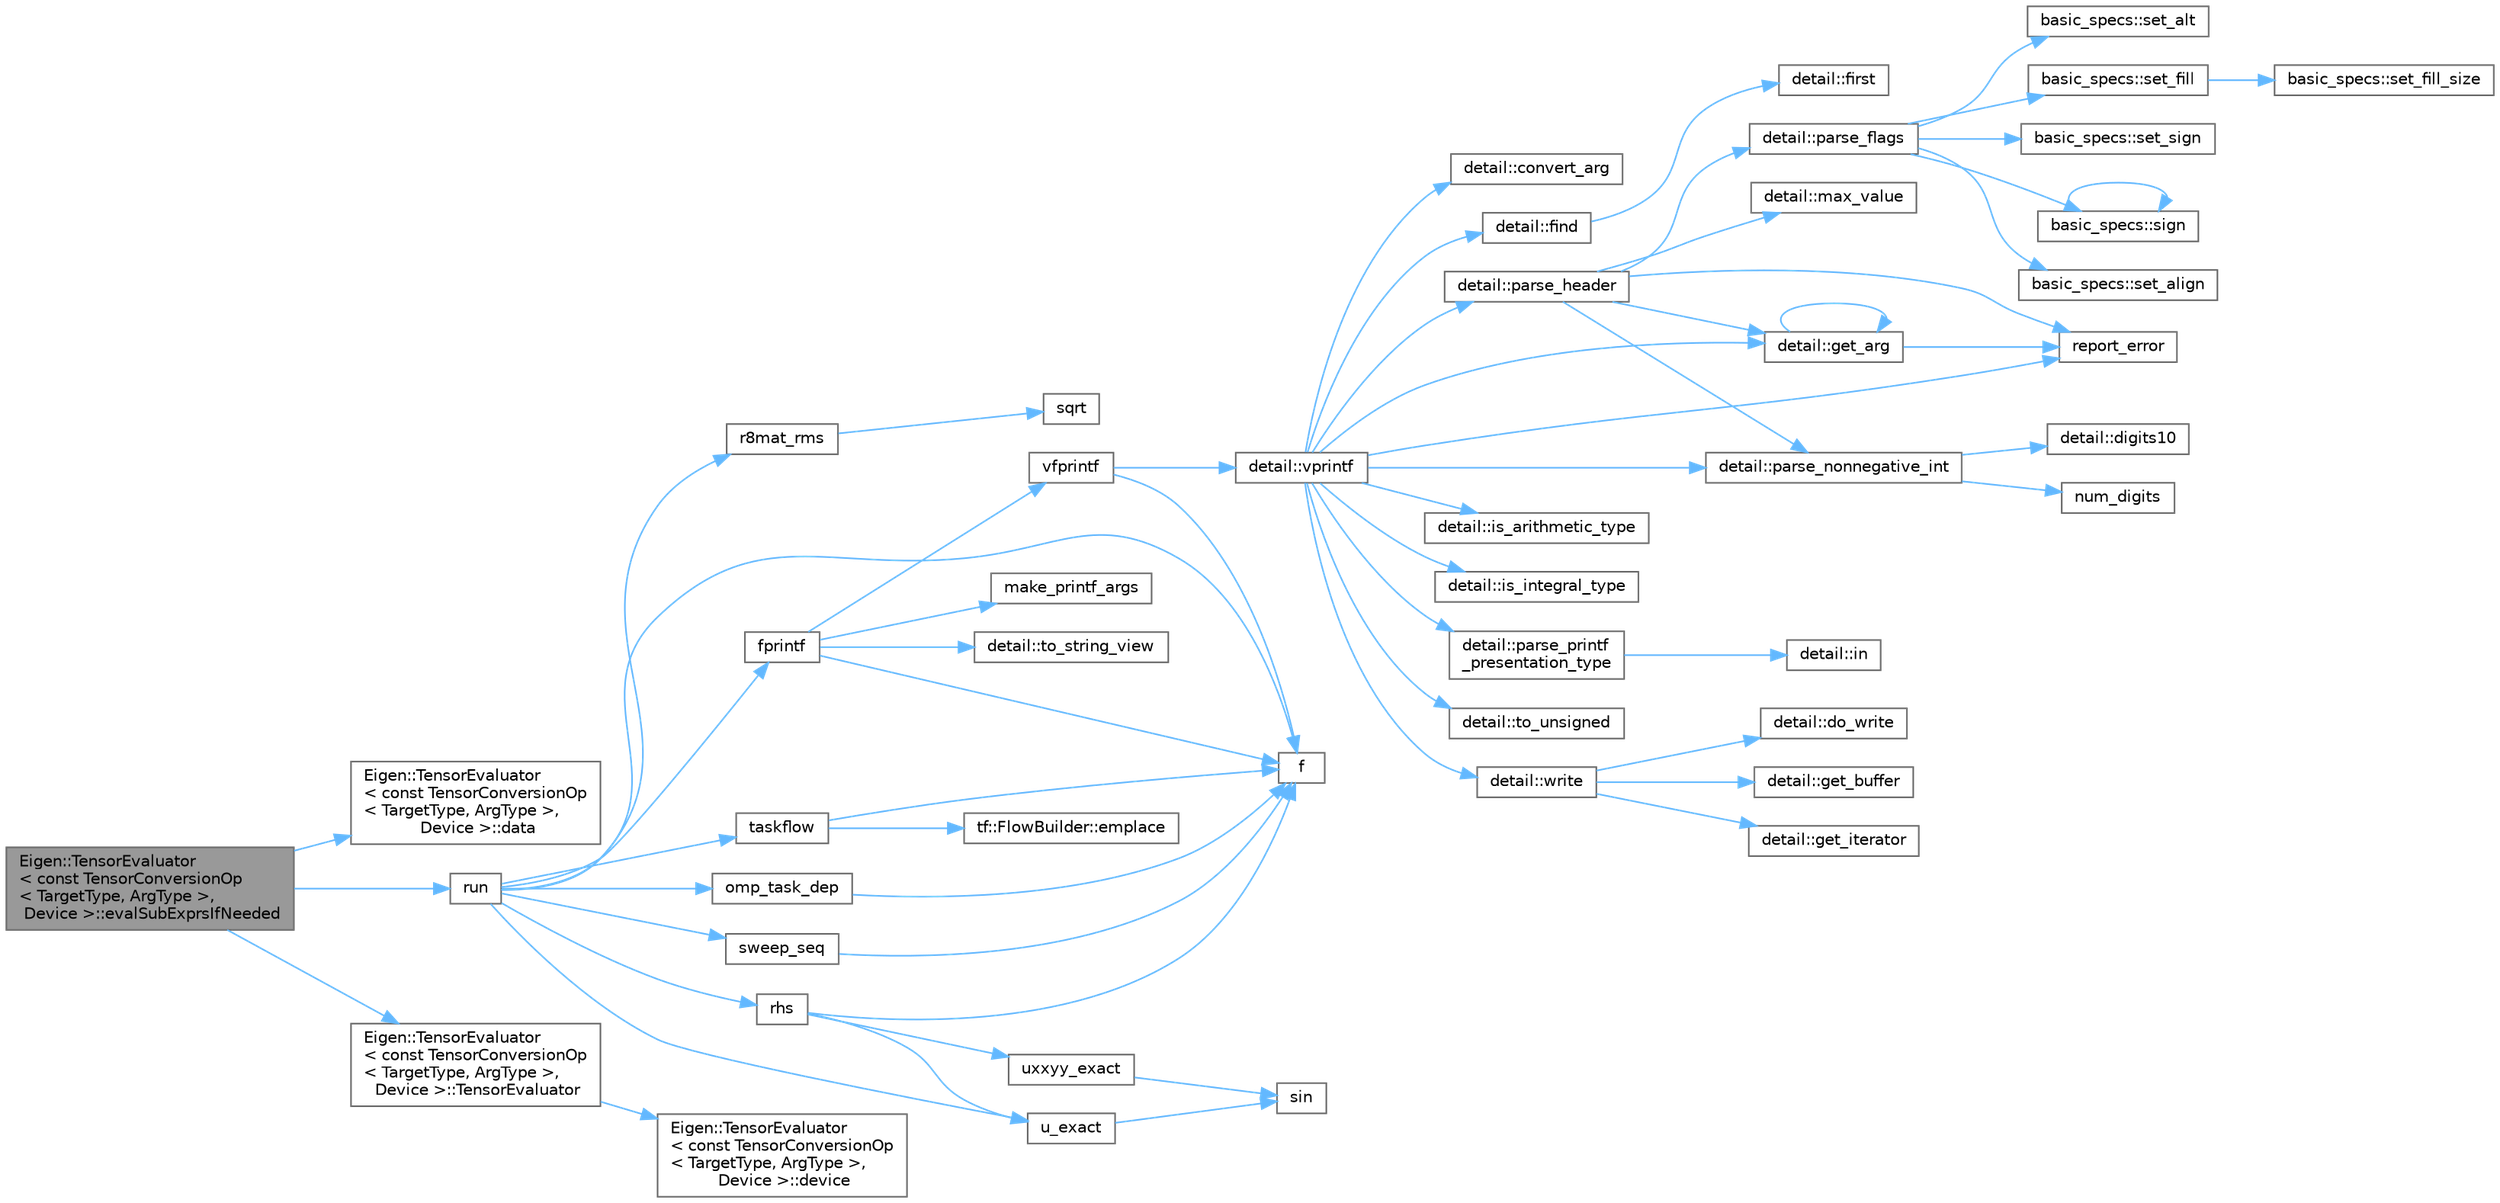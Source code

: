 digraph "Eigen::TensorEvaluator&lt; const TensorConversionOp&lt; TargetType, ArgType &gt;, Device &gt;::evalSubExprsIfNeeded"
{
 // LATEX_PDF_SIZE
  bgcolor="transparent";
  edge [fontname=Helvetica,fontsize=10,labelfontname=Helvetica,labelfontsize=10];
  node [fontname=Helvetica,fontsize=10,shape=box,height=0.2,width=0.4];
  rankdir="LR";
  Node1 [id="Node000001",label="Eigen::TensorEvaluator\l\< const TensorConversionOp\l\< TargetType, ArgType \>,\l Device \>::evalSubExprsIfNeeded",height=0.2,width=0.4,color="gray40", fillcolor="grey60", style="filled", fontcolor="black",tooltip=" "];
  Node1 -> Node2 [id="edge61_Node000001_Node000002",color="steelblue1",style="solid",tooltip=" "];
  Node2 [id="Node000002",label="Eigen::TensorEvaluator\l\< const TensorConversionOp\l\< TargetType, ArgType \>,\l Device \>::data",height=0.2,width=0.4,color="grey40", fillcolor="white", style="filled",URL="$struct_eigen_1_1_tensor_evaluator_3_01const_01_tensor_conversion_op_3_01_target_type_00_01_arg_type_01_4_00_01_device_01_4.html#addfc5929f559ededba3db23abc439a0f",tooltip=" "];
  Node1 -> Node3 [id="edge62_Node000001_Node000003",color="steelblue1",style="solid",tooltip=" "];
  Node3 [id="Node000003",label="run",height=0.2,width=0.4,color="grey40", fillcolor="white", style="filled",URL="$poisson_8cpp.html#ae12af222b820baf64e953be588c5bbbe",tooltip=" "];
  Node3 -> Node4 [id="edge63_Node000003_Node000004",color="steelblue1",style="solid",tooltip=" "];
  Node4 [id="Node000004",label="f",height=0.2,width=0.4,color="grey40", fillcolor="white", style="filled",URL="$cxx11__tensor__map_8cpp.html#a7f507fea02198f6cb81c86640c7b1a4e",tooltip=" "];
  Node3 -> Node5 [id="edge64_Node000003_Node000005",color="steelblue1",style="solid",tooltip=" "];
  Node5 [id="Node000005",label="fprintf",height=0.2,width=0.4,color="grey40", fillcolor="white", style="filled",URL="$printf_8h.html#a9f315126362cae9675de1642105e631e",tooltip=" "];
  Node5 -> Node4 [id="edge65_Node000005_Node000004",color="steelblue1",style="solid",tooltip=" "];
  Node5 -> Node6 [id="edge66_Node000005_Node000006",color="steelblue1",style="solid",tooltip=" "];
  Node6 [id="Node000006",label="make_printf_args",height=0.2,width=0.4,color="grey40", fillcolor="white", style="filled",URL="$printf_8h.html#a27dcc0efcda04388971dbea3c875f122",tooltip=" "];
  Node5 -> Node7 [id="edge67_Node000005_Node000007",color="steelblue1",style="solid",tooltip=" "];
  Node7 [id="Node000007",label="detail::to_string_view",height=0.2,width=0.4,color="grey40", fillcolor="white", style="filled",URL="$namespacedetail.html#abeae79fa3e1eded2d8fbd56cc9f0960e",tooltip=" "];
  Node5 -> Node8 [id="edge68_Node000005_Node000008",color="steelblue1",style="solid",tooltip=" "];
  Node8 [id="Node000008",label="vfprintf",height=0.2,width=0.4,color="grey40", fillcolor="white", style="filled",URL="$printf_8h.html#abb30aad964fc771fb52cf3ad88649df2",tooltip=" "];
  Node8 -> Node4 [id="edge69_Node000008_Node000004",color="steelblue1",style="solid",tooltip=" "];
  Node8 -> Node9 [id="edge70_Node000008_Node000009",color="steelblue1",style="solid",tooltip=" "];
  Node9 [id="Node000009",label="detail::vprintf",height=0.2,width=0.4,color="grey40", fillcolor="white", style="filled",URL="$namespacedetail.html#a1c8c2218e4c822aa8f743fb9c573717f",tooltip=" "];
  Node9 -> Node10 [id="edge71_Node000009_Node000010",color="steelblue1",style="solid",tooltip=" "];
  Node10 [id="Node000010",label="detail::convert_arg",height=0.2,width=0.4,color="grey40", fillcolor="white", style="filled",URL="$namespacedetail.html#a03c11572c9a664266d6925f327dec7f3",tooltip=" "];
  Node9 -> Node11 [id="edge72_Node000009_Node000011",color="steelblue1",style="solid",tooltip=" "];
  Node11 [id="Node000011",label="detail::find",height=0.2,width=0.4,color="grey40", fillcolor="white", style="filled",URL="$namespacedetail.html#a6b71952fab3dc32f3edb2c3e9811d8d9",tooltip=" "];
  Node11 -> Node12 [id="edge73_Node000011_Node000012",color="steelblue1",style="solid",tooltip=" "];
  Node12 [id="Node000012",label="detail::first",height=0.2,width=0.4,color="grey40", fillcolor="white", style="filled",URL="$namespacedetail.html#a02319a3deb124802b88b61f85987df5e",tooltip=" "];
  Node9 -> Node13 [id="edge74_Node000009_Node000013",color="steelblue1",style="solid",tooltip=" "];
  Node13 [id="Node000013",label="detail::get_arg",height=0.2,width=0.4,color="grey40", fillcolor="white", style="filled",URL="$namespacedetail.html#a342ef250e45bd09b2ef666b6fae1c355",tooltip=" "];
  Node13 -> Node13 [id="edge75_Node000013_Node000013",color="steelblue1",style="solid",tooltip=" "];
  Node13 -> Node14 [id="edge76_Node000013_Node000014",color="steelblue1",style="solid",tooltip=" "];
  Node14 [id="Node000014",label="report_error",height=0.2,width=0.4,color="grey40", fillcolor="white", style="filled",URL="$format-inl_8h.html#a5555893692b00b61b3886349332fd01f",tooltip=" "];
  Node9 -> Node15 [id="edge77_Node000009_Node000015",color="steelblue1",style="solid",tooltip=" "];
  Node15 [id="Node000015",label="detail::is_arithmetic_type",height=0.2,width=0.4,color="grey40", fillcolor="white", style="filled",URL="$namespacedetail.html#a802c50a56a3495fdab6020b375ba1389",tooltip=" "];
  Node9 -> Node16 [id="edge78_Node000009_Node000016",color="steelblue1",style="solid",tooltip=" "];
  Node16 [id="Node000016",label="detail::is_integral_type",height=0.2,width=0.4,color="grey40", fillcolor="white", style="filled",URL="$namespacedetail.html#a2a60f8d1bee41b803f43fc42b707b5d1",tooltip=" "];
  Node9 -> Node17 [id="edge79_Node000009_Node000017",color="steelblue1",style="solid",tooltip=" "];
  Node17 [id="Node000017",label="detail::parse_header",height=0.2,width=0.4,color="grey40", fillcolor="white", style="filled",URL="$namespacedetail.html#afc9d93e58b8edb8077f8bc8eee7f4035",tooltip=" "];
  Node17 -> Node13 [id="edge80_Node000017_Node000013",color="steelblue1",style="solid",tooltip=" "];
  Node17 -> Node18 [id="edge81_Node000017_Node000018",color="steelblue1",style="solid",tooltip=" "];
  Node18 [id="Node000018",label="detail::max_value",height=0.2,width=0.4,color="grey40", fillcolor="white", style="filled",URL="$namespacedetail.html#a45c2130c44ebe54179eafcee3cda2bfb",tooltip=" "];
  Node17 -> Node19 [id="edge82_Node000017_Node000019",color="steelblue1",style="solid",tooltip=" "];
  Node19 [id="Node000019",label="detail::parse_flags",height=0.2,width=0.4,color="grey40", fillcolor="white", style="filled",URL="$namespacedetail.html#a4213daed116a37e1767881da51238261",tooltip=" "];
  Node19 -> Node20 [id="edge83_Node000019_Node000020",color="steelblue1",style="solid",tooltip=" "];
  Node20 [id="Node000020",label="basic_specs::set_align",height=0.2,width=0.4,color="grey40", fillcolor="white", style="filled",URL="$classbasic__specs.html#ad73b6f854341aaabc744bf54e6ea6af6",tooltip=" "];
  Node19 -> Node21 [id="edge84_Node000019_Node000021",color="steelblue1",style="solid",tooltip=" "];
  Node21 [id="Node000021",label="basic_specs::set_alt",height=0.2,width=0.4,color="grey40", fillcolor="white", style="filled",URL="$classbasic__specs.html#a5f10314706a8a3d579f882f30d283b61",tooltip=" "];
  Node19 -> Node22 [id="edge85_Node000019_Node000022",color="steelblue1",style="solid",tooltip=" "];
  Node22 [id="Node000022",label="basic_specs::set_fill",height=0.2,width=0.4,color="grey40", fillcolor="white", style="filled",URL="$classbasic__specs.html#a1600987fb39fed5dfdac21b218061a9e",tooltip=" "];
  Node22 -> Node23 [id="edge86_Node000022_Node000023",color="steelblue1",style="solid",tooltip=" "];
  Node23 [id="Node000023",label="basic_specs::set_fill_size",height=0.2,width=0.4,color="grey40", fillcolor="white", style="filled",URL="$classbasic__specs.html#a4b36db5ad1e38169bd6653635d5e69cd",tooltip=" "];
  Node19 -> Node24 [id="edge87_Node000019_Node000024",color="steelblue1",style="solid",tooltip=" "];
  Node24 [id="Node000024",label="basic_specs::set_sign",height=0.2,width=0.4,color="grey40", fillcolor="white", style="filled",URL="$classbasic__specs.html#a7020ec66ba6918727e4102567c5c731a",tooltip=" "];
  Node19 -> Node25 [id="edge88_Node000019_Node000025",color="steelblue1",style="solid",tooltip=" "];
  Node25 [id="Node000025",label="basic_specs::sign",height=0.2,width=0.4,color="grey40", fillcolor="white", style="filled",URL="$classbasic__specs.html#a380e6ff33a8ae05e3ef479bf95696ad2",tooltip=" "];
  Node25 -> Node25 [id="edge89_Node000025_Node000025",color="steelblue1",style="solid",tooltip=" "];
  Node17 -> Node26 [id="edge90_Node000017_Node000026",color="steelblue1",style="solid",tooltip=" "];
  Node26 [id="Node000026",label="detail::parse_nonnegative_int",height=0.2,width=0.4,color="grey40", fillcolor="white", style="filled",URL="$namespacedetail.html#a338caba782225e115a9902d4d0835f5f",tooltip=" "];
  Node26 -> Node27 [id="edge91_Node000026_Node000027",color="steelblue1",style="solid",tooltip=" "];
  Node27 [id="Node000027",label="detail::digits10",height=0.2,width=0.4,color="grey40", fillcolor="white", style="filled",URL="$namespacedetail.html#a3a043db05db2d07deb2d98ba2d04b4eb",tooltip=" "];
  Node26 -> Node28 [id="edge92_Node000026_Node000028",color="steelblue1",style="solid",tooltip=" "];
  Node28 [id="Node000028",label="num_digits",height=0.2,width=0.4,color="grey40", fillcolor="white", style="filled",URL="$_sequence_8c.html#aa16e8c03d098498ad9c8839cf2c48044",tooltip=" "];
  Node17 -> Node14 [id="edge93_Node000017_Node000014",color="steelblue1",style="solid",tooltip=" "];
  Node9 -> Node26 [id="edge94_Node000009_Node000026",color="steelblue1",style="solid",tooltip=" "];
  Node9 -> Node29 [id="edge95_Node000009_Node000029",color="steelblue1",style="solid",tooltip=" "];
  Node29 [id="Node000029",label="detail::parse_printf\l_presentation_type",height=0.2,width=0.4,color="grey40", fillcolor="white", style="filled",URL="$namespacedetail.html#aa2cb095169b23e3a66260ad7078f44cc",tooltip=" "];
  Node29 -> Node30 [id="edge96_Node000029_Node000030",color="steelblue1",style="solid",tooltip=" "];
  Node30 [id="Node000030",label="detail::in",height=0.2,width=0.4,color="grey40", fillcolor="white", style="filled",URL="$namespacedetail.html#a52a5e2ed06c229dcf95ea5c46d48d05e",tooltip=" "];
  Node9 -> Node14 [id="edge97_Node000009_Node000014",color="steelblue1",style="solid",tooltip=" "];
  Node9 -> Node31 [id="edge98_Node000009_Node000031",color="steelblue1",style="solid",tooltip=" "];
  Node31 [id="Node000031",label="detail::to_unsigned",height=0.2,width=0.4,color="grey40", fillcolor="white", style="filled",URL="$namespacedetail.html#a4855e668246c731a97484efc329f2aac",tooltip=" "];
  Node9 -> Node32 [id="edge99_Node000009_Node000032",color="steelblue1",style="solid",tooltip=" "];
  Node32 [id="Node000032",label="detail::write",height=0.2,width=0.4,color="grey40", fillcolor="white", style="filled",URL="$namespacedetail.html#a29dacf26eedc9e3575fb57329a5ca0a3",tooltip=" "];
  Node32 -> Node33 [id="edge100_Node000032_Node000033",color="steelblue1",style="solid",tooltip=" "];
  Node33 [id="Node000033",label="detail::do_write",height=0.2,width=0.4,color="grey40", fillcolor="white", style="filled",URL="$namespacedetail.html#a5007cc441bd246a9096070c10d1ea683",tooltip=" "];
  Node32 -> Node34 [id="edge101_Node000032_Node000034",color="steelblue1",style="solid",tooltip=" "];
  Node34 [id="Node000034",label="detail::get_buffer",height=0.2,width=0.4,color="grey40", fillcolor="white", style="filled",URL="$namespacedetail.html#ad803bb19df422bc4c4f92d75c7564437",tooltip=" "];
  Node32 -> Node35 [id="edge102_Node000032_Node000035",color="steelblue1",style="solid",tooltip=" "];
  Node35 [id="Node000035",label="detail::get_iterator",height=0.2,width=0.4,color="grey40", fillcolor="white", style="filled",URL="$namespacedetail.html#a05e3e231207d3f28f83261c2e7ad2fe5",tooltip=" "];
  Node3 -> Node36 [id="edge103_Node000003_Node000036",color="steelblue1",style="solid",tooltip=" "];
  Node36 [id="Node000036",label="omp_task_dep",height=0.2,width=0.4,color="grey40", fillcolor="white", style="filled",URL="$sandbox_2jacobi_2omp_8cpp.html#a38bf89bca3b11a9eeb57dd07cfd38630",tooltip=" "];
  Node36 -> Node4 [id="edge104_Node000036_Node000004",color="steelblue1",style="solid",tooltip=" "];
  Node3 -> Node37 [id="edge105_Node000003_Node000037",color="steelblue1",style="solid",tooltip=" "];
  Node37 [id="Node000037",label="r8mat_rms",height=0.2,width=0.4,color="grey40", fillcolor="white", style="filled",URL="$poisson_8cpp.html#a1314a15604ecb29a615e689872f32657",tooltip=" "];
  Node37 -> Node38 [id="edge106_Node000037_Node000038",color="steelblue1",style="solid",tooltip=" "];
  Node38 [id="Node000038",label="sqrt",height=0.2,width=0.4,color="grey40", fillcolor="white", style="filled",URL="$_array_cwise_unary_ops_8h.html#a656b9217a2fcb6de59dc8d1eb3079cc7",tooltip=" "];
  Node3 -> Node39 [id="edge107_Node000003_Node000039",color="steelblue1",style="solid",tooltip=" "];
  Node39 [id="Node000039",label="rhs",height=0.2,width=0.4,color="grey40", fillcolor="white", style="filled",URL="$poisson_8cpp.html#a38c677f5cc4e47bc7505aef707c1bb83",tooltip=" "];
  Node39 -> Node4 [id="edge108_Node000039_Node000004",color="steelblue1",style="solid",tooltip=" "];
  Node39 -> Node40 [id="edge109_Node000039_Node000040",color="steelblue1",style="solid",tooltip=" "];
  Node40 [id="Node000040",label="u_exact",height=0.2,width=0.4,color="grey40", fillcolor="white", style="filled",URL="$poisson_8cpp.html#a06fc16c4676f839f8de736a6791b6862",tooltip=" "];
  Node40 -> Node41 [id="edge110_Node000040_Node000041",color="steelblue1",style="solid",tooltip=" "];
  Node41 [id="Node000041",label="sin",height=0.2,width=0.4,color="grey40", fillcolor="white", style="filled",URL="$_array_cwise_unary_ops_8h.html#a9cfb0ea58bd813510a9e2db18a5e49f0",tooltip=" "];
  Node39 -> Node42 [id="edge111_Node000039_Node000042",color="steelblue1",style="solid",tooltip=" "];
  Node42 [id="Node000042",label="uxxyy_exact",height=0.2,width=0.4,color="grey40", fillcolor="white", style="filled",URL="$poisson_8cpp.html#a557a61cf12d143424a35123b14048a22",tooltip=" "];
  Node42 -> Node41 [id="edge112_Node000042_Node000041",color="steelblue1",style="solid",tooltip=" "];
  Node3 -> Node43 [id="edge113_Node000003_Node000043",color="steelblue1",style="solid",tooltip=" "];
  Node43 [id="Node000043",label="sweep_seq",height=0.2,width=0.4,color="grey40", fillcolor="white", style="filled",URL="$poisson_8hpp.html#a263e0f774ef013be333712ca3915448a",tooltip=" "];
  Node43 -> Node4 [id="edge114_Node000043_Node000004",color="steelblue1",style="solid",tooltip=" "];
  Node3 -> Node44 [id="edge115_Node000003_Node000044",color="steelblue1",style="solid",tooltip=" "];
  Node44 [id="Node000044",label="taskflow",height=0.2,width=0.4,color="grey40", fillcolor="white", style="filled",URL="$sandbox_2jacobi_2taskflow_8cpp.html#a47af48e377b7c0ac855c12acd5b69b1e",tooltip=" "];
  Node44 -> Node45 [id="edge116_Node000044_Node000045",color="steelblue1",style="solid",tooltip=" "];
  Node45 [id="Node000045",label="tf::FlowBuilder::emplace",height=0.2,width=0.4,color="grey40", fillcolor="white", style="filled",URL="$classtf_1_1_flow_builder.html#a60d7a666cab71ecfa3010b2efb0d6b57",tooltip="creates a static task"];
  Node44 -> Node4 [id="edge117_Node000044_Node000004",color="steelblue1",style="solid",tooltip=" "];
  Node3 -> Node40 [id="edge118_Node000003_Node000040",color="steelblue1",style="solid",tooltip=" "];
  Node1 -> Node46 [id="edge119_Node000001_Node000046",color="steelblue1",style="solid",tooltip=" "];
  Node46 [id="Node000046",label="Eigen::TensorEvaluator\l\< const TensorConversionOp\l\< TargetType, ArgType \>,\l Device \>::TensorEvaluator",height=0.2,width=0.4,color="grey40", fillcolor="white", style="filled",URL="$struct_eigen_1_1_tensor_evaluator_3_01const_01_tensor_conversion_op_3_01_target_type_00_01_arg_type_01_4_00_01_device_01_4.html#aed07336b25cb96e2c616a090e0e275eb",tooltip=" "];
  Node46 -> Node47 [id="edge120_Node000046_Node000047",color="steelblue1",style="solid",tooltip=" "];
  Node47 [id="Node000047",label="Eigen::TensorEvaluator\l\< const TensorConversionOp\l\< TargetType, ArgType \>,\l Device \>::device",height=0.2,width=0.4,color="grey40", fillcolor="white", style="filled",URL="$struct_eigen_1_1_tensor_evaluator.html#aa1eb26b743a6cafedceb567036276d4e",tooltip=" "];
}
